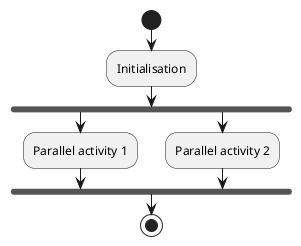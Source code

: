 {
  "sha1": "a0w01tp45p39o458rm7a2t5m0vt1vh",
  "insertion": {
    "when": "2024-05-30T20:48:21.798Z",
    "user": "plantuml@gmail.com"
  }
}
@startuml
start
:Initialisation;
fork
'=== starting ===
:Parallel activity 1;
'=== ending ===
forkagain
'=== starting ===
:Parallel activity 2;
'=== ending ===
end fork
stop
@enduml
